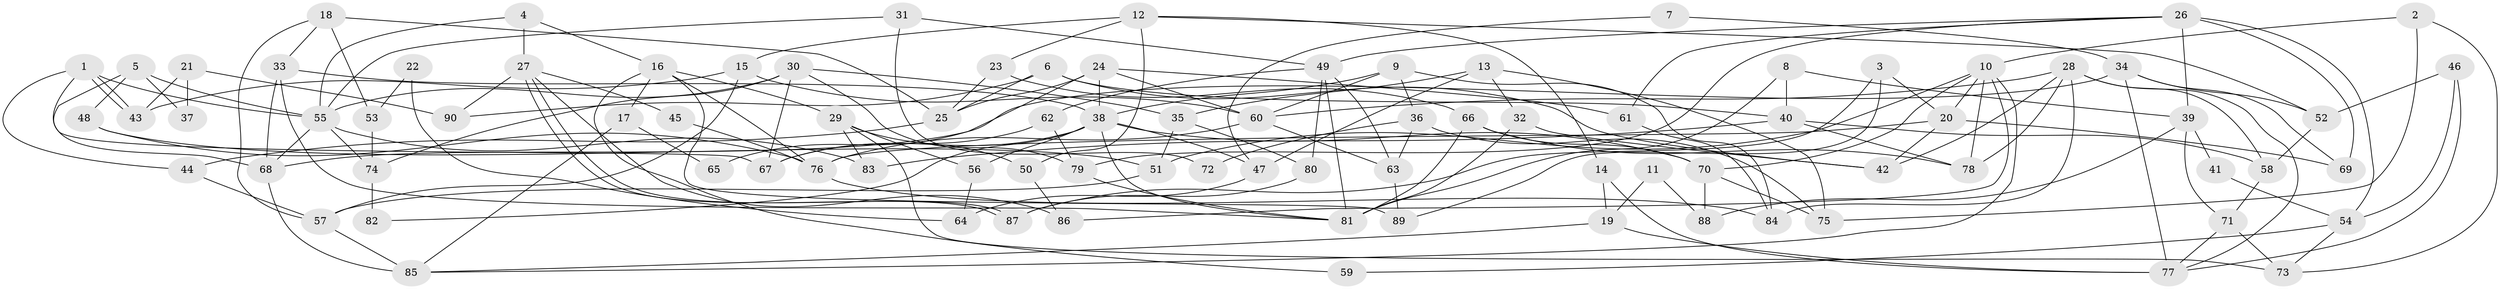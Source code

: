 // Generated by graph-tools (version 1.1) at 2025/11/02/27/25 16:11:20]
// undirected, 90 vertices, 180 edges
graph export_dot {
graph [start="1"]
  node [color=gray90,style=filled];
  1;
  2;
  3;
  4;
  5;
  6;
  7;
  8;
  9;
  10;
  11;
  12;
  13;
  14;
  15;
  16;
  17;
  18;
  19;
  20;
  21;
  22;
  23;
  24;
  25;
  26;
  27;
  28;
  29;
  30;
  31;
  32;
  33;
  34;
  35;
  36;
  37;
  38;
  39;
  40;
  41;
  42;
  43;
  44;
  45;
  46;
  47;
  48;
  49;
  50;
  51;
  52;
  53;
  54;
  55;
  56;
  57;
  58;
  59;
  60;
  61;
  62;
  63;
  64;
  65;
  66;
  67;
  68;
  69;
  70;
  71;
  72;
  73;
  74;
  75;
  76;
  77;
  78;
  79;
  80;
  81;
  82;
  83;
  84;
  85;
  86;
  87;
  88;
  89;
  90;
  1 -- 43;
  1 -- 43;
  1 -- 55;
  1 -- 44;
  1 -- 67;
  2 -- 75;
  2 -- 10;
  2 -- 73;
  3 -- 89;
  3 -- 87;
  3 -- 20;
  4 -- 16;
  4 -- 55;
  4 -- 27;
  5 -- 48;
  5 -- 68;
  5 -- 37;
  5 -- 55;
  6 -- 40;
  6 -- 42;
  6 -- 25;
  6 -- 90;
  7 -- 34;
  7 -- 47;
  8 -- 40;
  8 -- 81;
  8 -- 39;
  9 -- 84;
  9 -- 38;
  9 -- 36;
  9 -- 60;
  10 -- 70;
  10 -- 85;
  10 -- 20;
  10 -- 51;
  10 -- 78;
  10 -- 86;
  11 -- 19;
  11 -- 88;
  12 -- 14;
  12 -- 52;
  12 -- 15;
  12 -- 23;
  12 -- 50;
  13 -- 35;
  13 -- 75;
  13 -- 32;
  13 -- 47;
  14 -- 19;
  14 -- 77;
  15 -- 57;
  15 -- 43;
  15 -- 60;
  16 -- 29;
  16 -- 76;
  16 -- 17;
  16 -- 59;
  16 -- 89;
  17 -- 85;
  17 -- 65;
  18 -- 33;
  18 -- 25;
  18 -- 53;
  18 -- 57;
  19 -- 77;
  19 -- 85;
  20 -- 42;
  20 -- 69;
  20 -- 76;
  21 -- 43;
  21 -- 90;
  21 -- 37;
  22 -- 53;
  22 -- 64;
  23 -- 25;
  23 -- 66;
  24 -- 61;
  24 -- 60;
  24 -- 25;
  24 -- 38;
  24 -- 65;
  25 -- 44;
  26 -- 39;
  26 -- 49;
  26 -- 54;
  26 -- 61;
  26 -- 69;
  26 -- 79;
  27 -- 87;
  27 -- 87;
  27 -- 45;
  27 -- 86;
  27 -- 90;
  28 -- 42;
  28 -- 60;
  28 -- 58;
  28 -- 77;
  28 -- 78;
  28 -- 84;
  29 -- 50;
  29 -- 73;
  29 -- 56;
  29 -- 83;
  30 -- 79;
  30 -- 67;
  30 -- 35;
  30 -- 55;
  30 -- 74;
  31 -- 55;
  31 -- 49;
  31 -- 72;
  32 -- 81;
  32 -- 42;
  33 -- 38;
  33 -- 68;
  33 -- 81;
  34 -- 77;
  34 -- 69;
  34 -- 52;
  34 -- 68;
  35 -- 51;
  35 -- 80;
  36 -- 63;
  36 -- 72;
  36 -- 75;
  38 -- 81;
  38 -- 47;
  38 -- 56;
  38 -- 67;
  38 -- 70;
  38 -- 82;
  39 -- 71;
  39 -- 41;
  39 -- 88;
  40 -- 78;
  40 -- 83;
  40 -- 58;
  41 -- 54;
  44 -- 57;
  45 -- 76;
  46 -- 52;
  46 -- 77;
  46 -- 54;
  47 -- 64;
  48 -- 76;
  48 -- 51;
  49 -- 81;
  49 -- 62;
  49 -- 63;
  49 -- 80;
  50 -- 86;
  51 -- 57;
  52 -- 58;
  53 -- 74;
  54 -- 59;
  54 -- 73;
  55 -- 68;
  55 -- 74;
  55 -- 83;
  56 -- 64;
  57 -- 85;
  58 -- 71;
  60 -- 63;
  60 -- 76;
  61 -- 84;
  62 -- 79;
  62 -- 67;
  63 -- 89;
  66 -- 78;
  66 -- 70;
  66 -- 81;
  68 -- 85;
  70 -- 75;
  70 -- 88;
  71 -- 73;
  71 -- 77;
  74 -- 82;
  76 -- 84;
  79 -- 81;
  80 -- 87;
}
